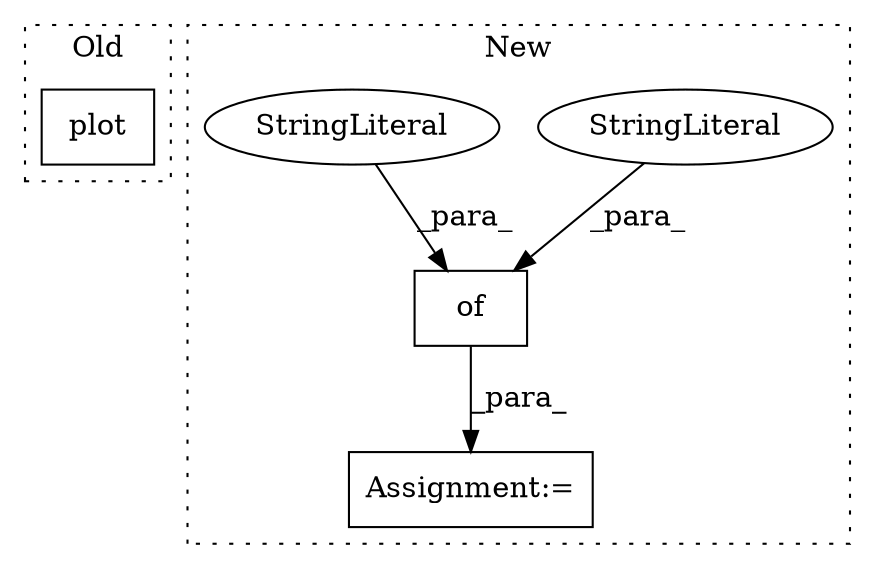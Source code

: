 digraph G {
subgraph cluster0 {
1 [label="plot" a="32" s="35575,35650" l="5,1" shape="box"];
label = "Old";
style="dotted";
}
subgraph cluster1 {
2 [label="of" a="32" s="34717,34910" l="3,1" shape="box"];
3 [label="StringLiteral" a="45" s="34752" l="15" shape="ellipse"];
4 [label="StringLiteral" a="45" s="34809" l="18" shape="ellipse"];
5 [label="Assignment:=" a="7" s="34917,35015" l="68,2" shape="box"];
label = "New";
style="dotted";
}
2 -> 5 [label="_para_"];
3 -> 2 [label="_para_"];
4 -> 2 [label="_para_"];
}